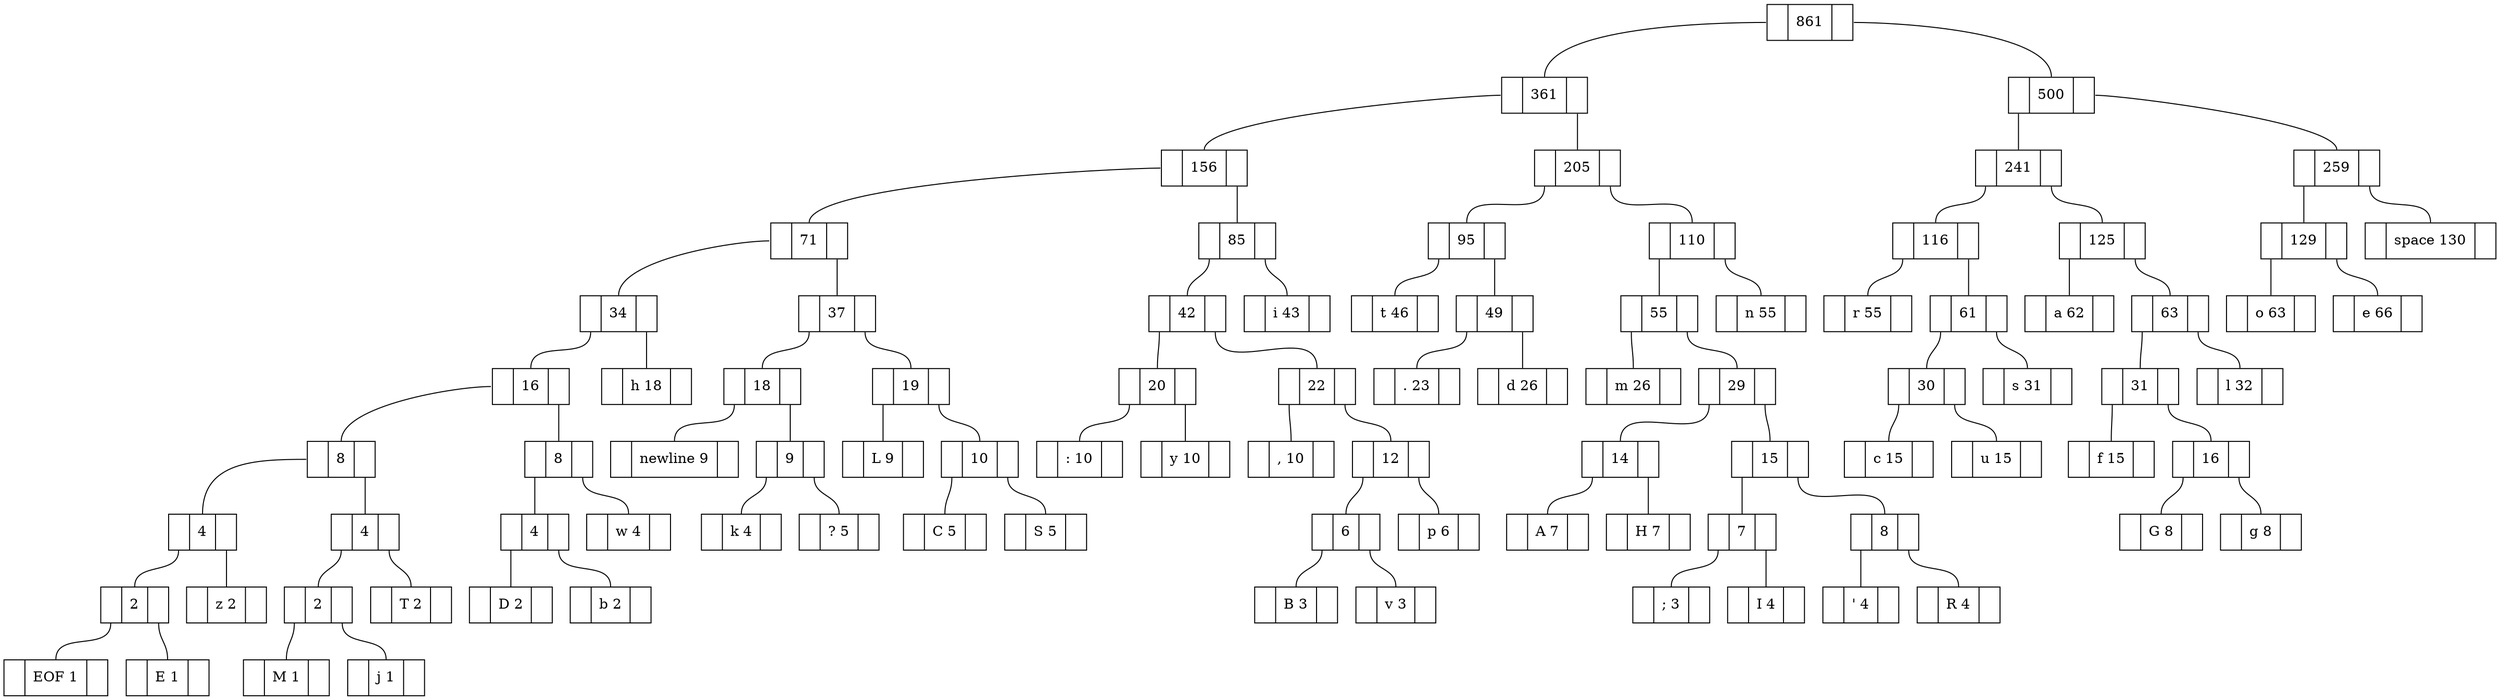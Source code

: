 graph Tree {
	node [shape=record]

	node1829164700 [label = "<f0> |<f1>   861|<f2> "]
	node1829164700:f0 -- node2018699554:f1
	node2018699554 [label = "<f0> |<f1>   361|<f2> "]
	node2018699554:f0 -- node1311053135:f1
	node1311053135 [label = "<f0> |<f1>   156|<f2> "]
	node1311053135:f0 -- node118352462:f1
	node118352462 [label = "<f0> |<f1>   71|<f2> "]
	node118352462:f0 -- node1550089733:f1
	node1550089733 [label = "<f0> |<f1>   34|<f2> "]
	node1550089733:f0 -- node865113938:f1
	node865113938 [label = "<f0> |<f1>   16|<f2> "]
	node865113938:f0 -- node1442407170:f1
	node1442407170 [label = "<f0> |<f1>   8|<f2> "]
	node1442407170:f0 -- node1028566121:f1
	node1028566121 [label = "<f0> |<f1>   4|<f2> "]
	node1028566121:f0 -- node1118140819:f1
	node1118140819 [label = "<f0> |<f1>   2|<f2> "]
	node1118140819:f0 -- node1975012498:f1
	node1975012498 [label = "<f0> |<f1> EOF 1|<f2> "]
	node1118140819:f2 -- node1808253012:f1
	node1808253012 [label = "<f0> |<f1> E 1|<f2> "]
	node1028566121:f2 -- node589431969:f1
	node589431969 [label = "<f0> |<f1> z 2|<f2> "]
	node1442407170:f2 -- node1252169911:f1
	node1252169911 [label = "<f0> |<f1>   4|<f2> "]
	node1252169911:f0 -- node2101973421:f1
	node2101973421 [label = "<f0> |<f1>   2|<f2> "]
	node2101973421:f0 -- node685325104:f1
	node685325104 [label = "<f0> |<f1> M 1|<f2> "]
	node2101973421:f2 -- node460141958:f1
	node460141958 [label = "<f0> |<f1> j 1|<f2> "]
	node1252169911:f2 -- node1163157884:f1
	node1163157884 [label = "<f0> |<f1> T 2|<f2> "]
	node865113938:f2 -- node1956725890:f1
	node1956725890 [label = "<f0> |<f1>   8|<f2> "]
	node1956725890:f0 -- node356573597:f1
	node356573597 [label = "<f0> |<f1>   4|<f2> "]
	node356573597:f0 -- node1735600054:f1
	node1735600054 [label = "<f0> |<f1> D 2|<f2> "]
	node356573597:f2 -- node21685669:f1
	node21685669 [label = "<f0> |<f1> b 2|<f2> "]
	node1956725890:f2 -- node2133927002:f1
	node2133927002 [label = "<f0> |<f1> w 4|<f2> "]
	node1550089733:f2 -- node1836019240:f1
	node1836019240 [label = "<f0> |<f1> h 18|<f2> "]
	node118352462:f2 -- node325040804:f1
	node325040804 [label = "<f0> |<f1>   37|<f2> "]
	node325040804:f0 -- node1173230247:f1
	node1173230247 [label = "<f0> |<f1>   18|<f2> "]
	node1173230247:f0 -- node856419764:f1
	node856419764 [label = "<f0> |<f1> newline 9|<f2> "]
	node1173230247:f2 -- node621009875:f1
	node621009875 [label = "<f0> |<f1>   9|<f2> "]
	node621009875:f0 -- node1265094477:f1
	node1265094477 [label = "<f0> |<f1> k 4|<f2> "]
	node621009875:f2 -- node2125039532:f1
	node2125039532 [label = "<f0> |<f1> ? 5|<f2> "]
	node325040804:f2 -- node312714112:f1
	node312714112 [label = "<f0> |<f1>   19|<f2> "]
	node312714112:f0 -- node692404036:f1
	node692404036 [label = "<f0> |<f1> L 9|<f2> "]
	node312714112:f2 -- node1554874502:f1
	node1554874502 [label = "<f0> |<f1>   10|<f2> "]
	node1554874502:f0 -- node1846274136:f1
	node1846274136 [label = "<f0> |<f1> C 5|<f2> "]
	node1554874502:f2 -- node1639705018:f1
	node1639705018 [label = "<f0> |<f1> S 5|<f2> "]
	node1311053135:f2 -- node1627674070:f1
	node1627674070 [label = "<f0> |<f1>   85|<f2> "]
	node1627674070:f0 -- node1360875712:f1
	node1360875712 [label = "<f0> |<f1>   42|<f2> "]
	node1360875712:f0 -- node1625635731:f1
	node1625635731 [label = "<f0> |<f1>   20|<f2> "]
	node1625635731:f0 -- node1580066828:f1
	node1580066828 [label = "<f0> |<f1> : 10|<f2> "]
	node1625635731:f2 -- node491044090:f1
	node491044090 [label = "<f0> |<f1> y 10|<f2> "]
	node1360875712:f2 -- node644117698:f1
	node644117698 [label = "<f0> |<f1>   22|<f2> "]
	node644117698:f0 -- node1872034366:f1
	node1872034366 [label = "<f0> |<f1> , 10|<f2> "]
	node644117698:f2 -- node1581781576:f1
	node1581781576 [label = "<f0> |<f1>   12|<f2> "]
	node1581781576:f0 -- node1725154839:f1
	node1725154839 [label = "<f0> |<f1>   6|<f2> "]
	node1725154839:f0 -- node1670675563:f1
	node1670675563 [label = "<f0> |<f1> B 3|<f2> "]
	node1725154839:f2 -- node723074861:f1
	node723074861 [label = "<f0> |<f1> v 3|<f2> "]
	node1581781576:f2 -- node895328852:f1
	node895328852 [label = "<f0> |<f1> p 6|<f2> "]
	node1627674070:f2 -- node1304836502:f1
	node1304836502 [label = "<f0> |<f1> i 43|<f2> "]
	node2018699554:f2 -- node225534817:f1
	node225534817 [label = "<f0> |<f1>   205|<f2> "]
	node225534817:f0 -- node1878246837:f1
	node1878246837 [label = "<f0> |<f1>   95|<f2> "]
	node1878246837:f0 -- node929338653:f1
	node929338653 [label = "<f0> |<f1> t 46|<f2> "]
	node1878246837:f2 -- node1259475182:f1
	node1259475182 [label = "<f0> |<f1>   49|<f2> "]
	node1259475182:f0 -- node1300109446:f1
	node1300109446 [label = "<f0> |<f1> . 23|<f2> "]
	node1259475182:f2 -- node1020371697:f1
	node1020371697 [label = "<f0> |<f1> d 26|<f2> "]
	node225534817:f2 -- node789451787:f1
	node789451787 [label = "<f0> |<f1>   110|<f2> "]
	node789451787:f0 -- node1950409828:f1
	node1950409828 [label = "<f0> |<f1>   55|<f2> "]
	node1950409828:f0 -- node1229416514:f1
	node1229416514 [label = "<f0> |<f1> m 26|<f2> "]
	node1950409828:f2 -- node2016447921:f1
	node2016447921 [label = "<f0> |<f1>   29|<f2> "]
	node2016447921:f0 -- node666988784:f1
	node666988784 [label = "<f0> |<f1>   14|<f2> "]
	node666988784:f0 -- node1414644648:f1
	node1414644648 [label = "<f0> |<f1> A 7|<f2> "]
	node666988784:f2 -- node640070680:f1
	node640070680 [label = "<f0> |<f1> H 7|<f2> "]
	node2016447921:f2 -- node1510467688:f1
	node1510467688 [label = "<f0> |<f1>   15|<f2> "]
	node1510467688:f0 -- node1995265320:f1
	node1995265320 [label = "<f0> |<f1>   7|<f2> "]
	node1995265320:f0 -- node746292446:f1
	node746292446 [label = "<f0> |<f1> ; 3|<f2> "]
	node1995265320:f2 -- node1072591677:f1
	node1072591677 [label = "<f0> |<f1> I 4|<f2> "]
	node1510467688:f2 -- node1523554304:f1
	node1523554304 [label = "<f0> |<f1>   8|<f2> "]
	node1523554304:f0 -- node1175962212:f1
	node1175962212 [label = "<f0> |<f1> ' 4|<f2> "]
	node1523554304:f2 -- node918221580:f1
	node918221580 [label = "<f0> |<f1> R 4|<f2> "]
	node789451787:f2 -- node2055281021:f1
	node2055281021 [label = "<f0> |<f1> n 55|<f2> "]
	node1829164700:f2 -- node1554547125:f1
	node1554547125 [label = "<f0> |<f1>   500|<f2> "]
	node1554547125:f0 -- node617901222:f1
	node617901222 [label = "<f0> |<f1>   241|<f2> "]
	node617901222:f0 -- node1159190947:f1
	node1159190947 [label = "<f0> |<f1>   116|<f2> "]
	node1159190947:f0 -- node925858445:f1
	node925858445 [label = "<f0> |<f1> r 55|<f2> "]
	node1159190947:f2 -- node798154996:f1
	node798154996 [label = "<f0> |<f1>   61|<f2> "]
	node798154996:f0 -- node681842940:f1
	node681842940 [label = "<f0> |<f1>   30|<f2> "]
	node681842940:f0 -- node1392838282:f1
	node1392838282 [label = "<f0> |<f1> c 15|<f2> "]
	node681842940:f2 -- node523429237:f1
	node523429237 [label = "<f0> |<f1> u 15|<f2> "]
	node798154996:f2 -- node664740647:f1
	node664740647 [label = "<f0> |<f1> s 31|<f2> "]
	node617901222:f2 -- node804564176:f1
	node804564176 [label = "<f0> |<f1>   125|<f2> "]
	node804564176:f0 -- node1421795058:f1
	node1421795058 [label = "<f0> |<f1> a 62|<f2> "]
	node804564176:f2 -- node1555009629:f1
	node1555009629 [label = "<f0> |<f1>   63|<f2> "]
	node1555009629:f0 -- node41359092:f1
	node41359092 [label = "<f0> |<f1>   31|<f2> "]
	node41359092:f0 -- node149928006:f1
	node149928006 [label = "<f0> |<f1> f 15|<f2> "]
	node41359092:f2 -- node713338599:f1
	node713338599 [label = "<f0> |<f1>   16|<f2> "]
	node713338599:f0 -- node168423058:f1
	node168423058 [label = "<f0> |<f1> G 8|<f2> "]
	node713338599:f2 -- node821270929:f1
	node821270929 [label = "<f0> |<f1> g 8|<f2> "]
	node1555009629:f2 -- node1160460865:f1
	node1160460865 [label = "<f0> |<f1> l 32|<f2> "]
	node1554547125:f2 -- node1247233941:f1
	node1247233941 [label = "<f0> |<f1>   259|<f2> "]
	node1247233941:f0 -- node258952499:f1
	node258952499 [label = "<f0> |<f1>   129|<f2> "]
	node258952499:f0 -- node603742814:f1
	node603742814 [label = "<f0> |<f1> o 63|<f2> "]
	node258952499:f2 -- node1067040082:f1
	node1067040082 [label = "<f0> |<f1> e 66|<f2> "]
	node1247233941:f2 -- node1325547227:f1
	node1325547227 [label = "<f0> |<f1> space 130|<f2> "]
}

